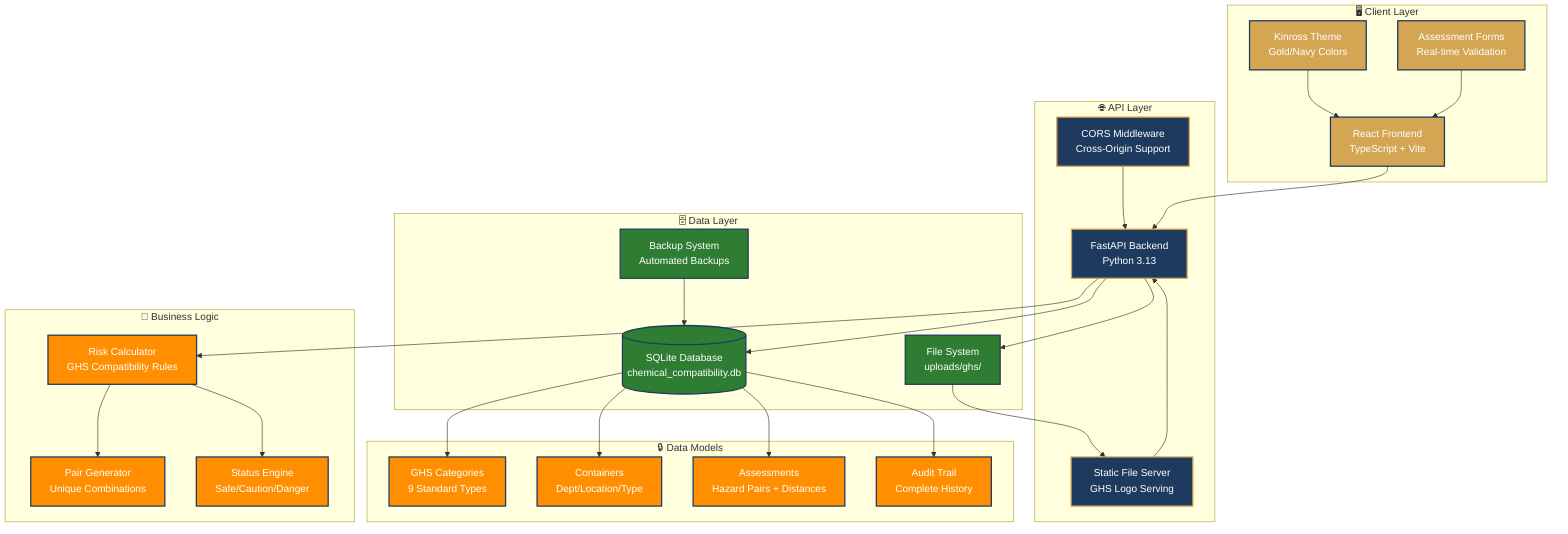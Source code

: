 graph TB
    subgraph "🖥️ Client Layer"
        UI[React Frontend<br/>TypeScript + Vite]
        THEME[Kinross Theme<br/>Gold/Navy Colors]
        FORMS[Assessment Forms<br/>Real-time Validation]
    end

    subgraph "🌐 API Layer"
        API[FastAPI Backend<br/>Python 3.13]
        CORS[CORS Middleware<br/>Cross-Origin Support]
        STATIC[Static File Server<br/>GHS Logo Serving]
    end

    subgraph "🗄️ Data Layer"
        DB[(SQLite Database<br/>chemical_compatibility.db)]
        FILES[File System<br/>uploads/ghs/]
        BACKUP[Backup System<br/>Automated Backups]
    end

    subgraph "🧮 Business Logic"
        CALC[Risk Calculator<br/>GHS Compatibility Rules]
        PAIRS[Pair Generator<br/>Unique Combinations]
        STATUS[Status Engine<br/>Safe/Caution/Danger]
    end

    subgraph "🔒 Data Models"
        GHS[GHS Categories<br/>9 Standard Types]
        CONT[Containers<br/>Dept/Location/Type]
        ASSESS[Assessments<br/>Hazard Pairs + Distances]
        AUDIT[Audit Trail<br/>Complete History]
    end

    %% Connections
    UI --> API
    THEME --> UI
    FORMS --> UI
    
    API --> CALC
    API --> DB
    API --> FILES
    CORS --> API
    STATIC --> API
    
    CALC --> PAIRS
    CALC --> STATUS
    
    DB --> GHS
    DB --> CONT
    DB --> ASSESS
    DB --> AUDIT
    
    FILES --> STATIC
    BACKUP --> DB

    %% Styling
    classDef frontend fill:#D4A553,stroke:#1E3A5F,stroke-width:2px,color:#fff
    classDef backend fill:#1E3A5F,stroke:#D4A553,stroke-width:2px,color:#fff
    classDef data fill:#2E7D32,stroke:#1E3A5F,stroke-width:2px,color:#fff
    classDef logic fill:#FF8F00,stroke:#1E3A5F,stroke-width:2px,color:#fff

    class UI,THEME,FORMS frontend
    class API,CORS,STATIC backend
    class DB,FILES,BACKUP data
    class CALC,PAIRS,STATUS,GHS,CONT,ASSESS,AUDIT logic
